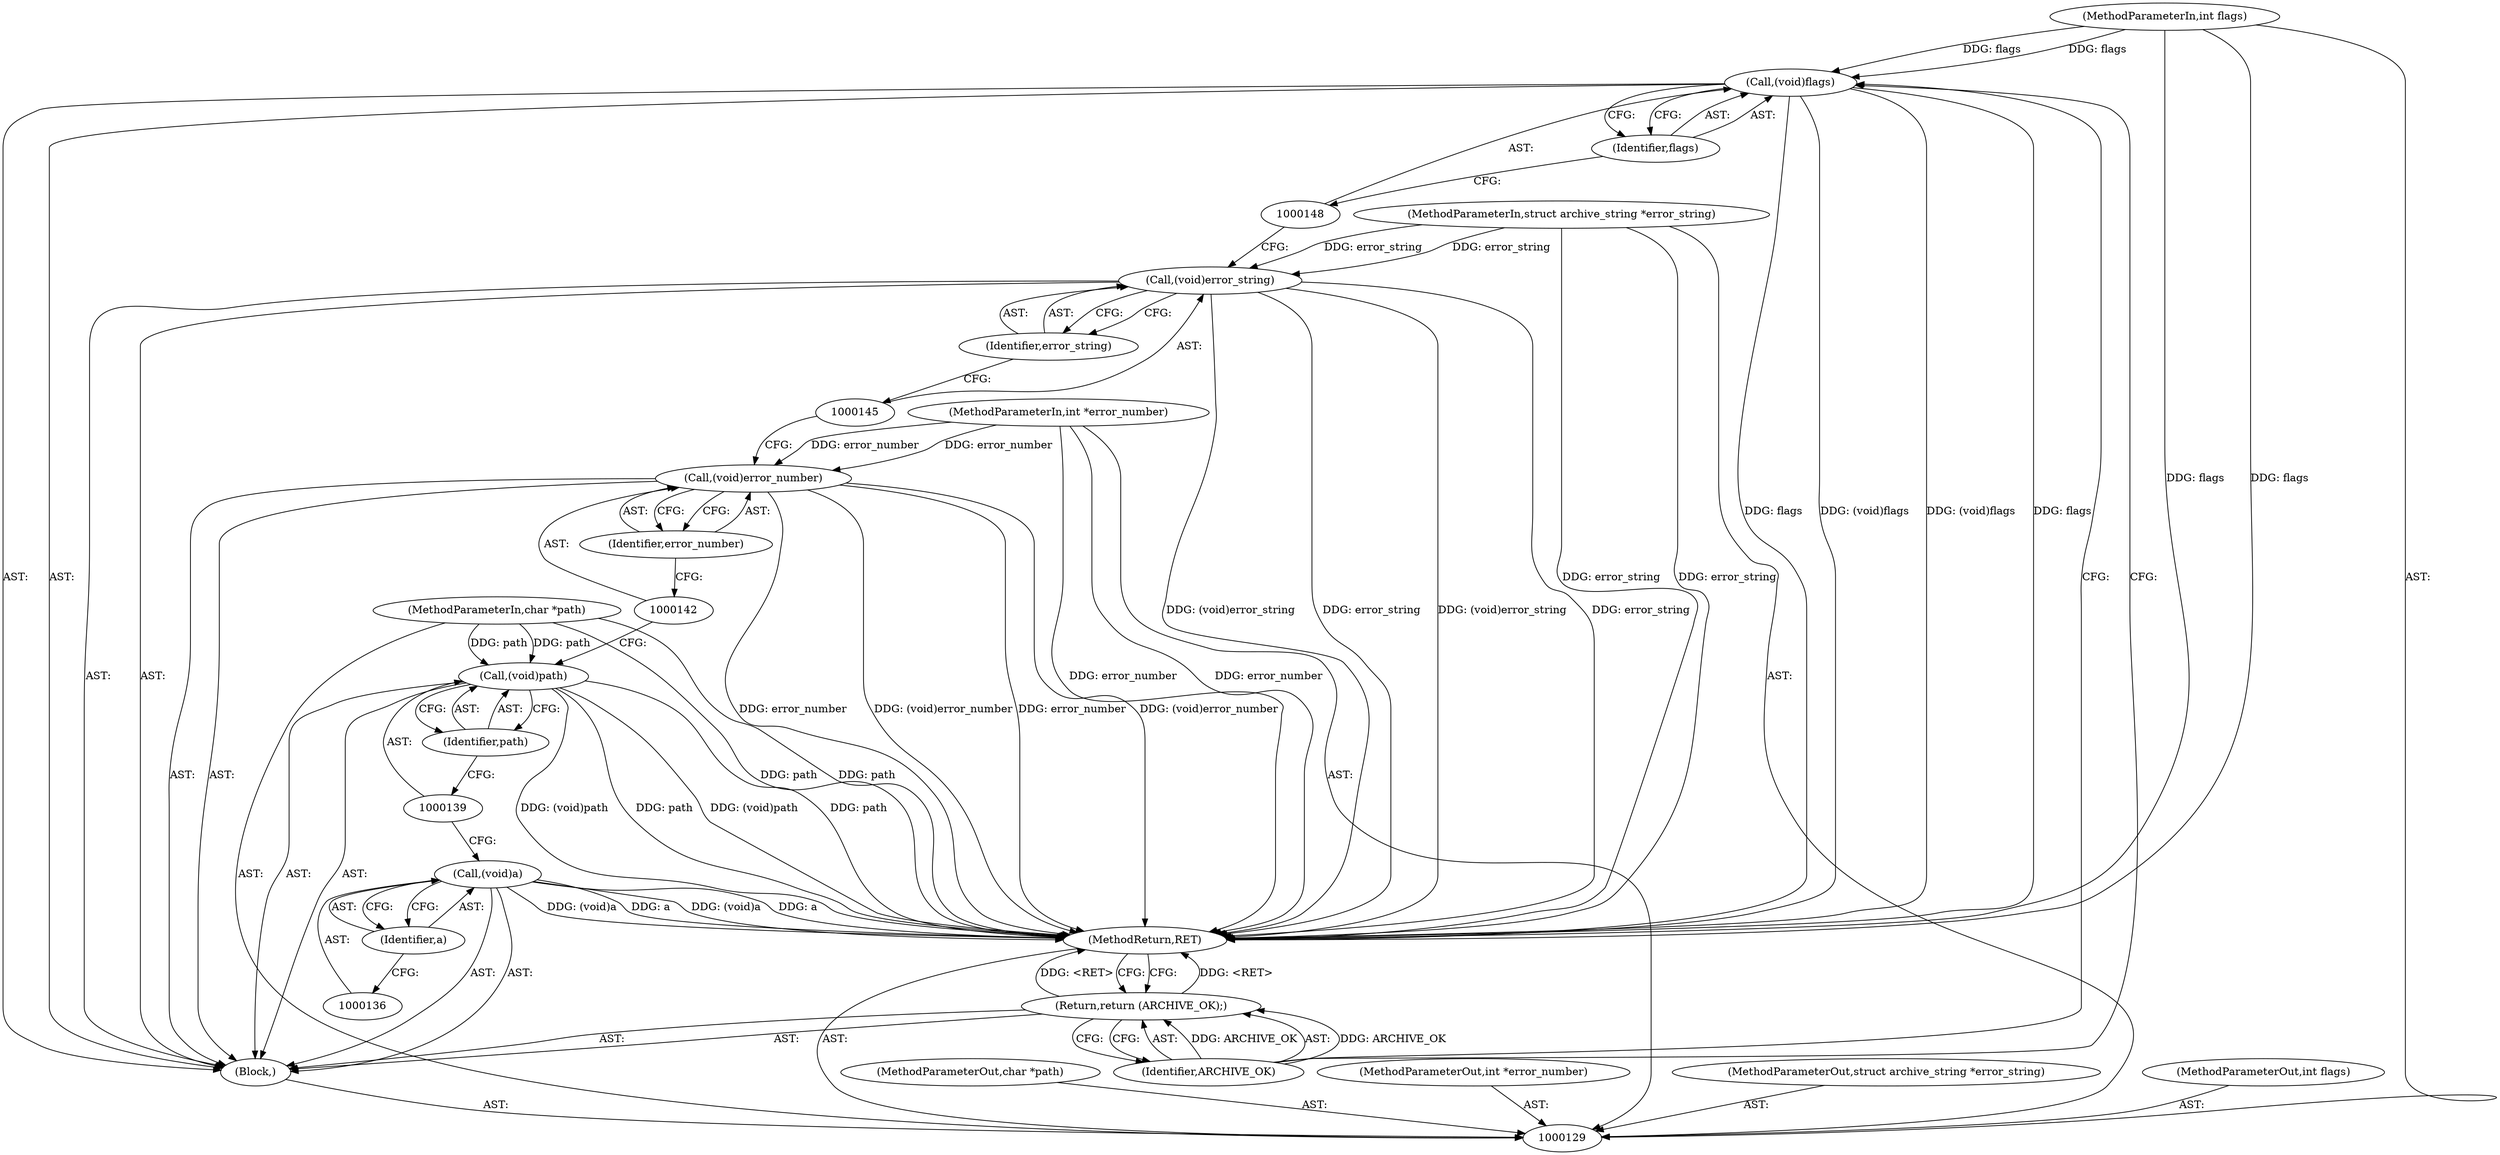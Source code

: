 digraph "0_libarchive_dfd6b54ce33960e420fb206d8872fb759b577ad9" {
"1000147" [label="(Call,(void)flags)"];
"1000149" [label="(Identifier,flags)"];
"1000151" [label="(Identifier,ARCHIVE_OK)"];
"1000150" [label="(Return,return (ARCHIVE_OK);)"];
"1000152" [label="(MethodReturn,RET)"];
"1000130" [label="(MethodParameterIn,char *path)"];
"1000165" [label="(MethodParameterOut,char *path)"];
"1000131" [label="(MethodParameterIn,int *error_number)"];
"1000166" [label="(MethodParameterOut,int *error_number)"];
"1000132" [label="(MethodParameterIn,struct archive_string *error_string)"];
"1000167" [label="(MethodParameterOut,struct archive_string *error_string)"];
"1000133" [label="(MethodParameterIn,int flags)"];
"1000168" [label="(MethodParameterOut,int flags)"];
"1000134" [label="(Block,)"];
"1000135" [label="(Call,(void)a)"];
"1000137" [label="(Identifier,a)"];
"1000138" [label="(Call,(void)path)"];
"1000140" [label="(Identifier,path)"];
"1000141" [label="(Call,(void)error_number)"];
"1000143" [label="(Identifier,error_number)"];
"1000144" [label="(Call,(void)error_string)"];
"1000146" [label="(Identifier,error_string)"];
"1000147" -> "1000134"  [label="AST: "];
"1000147" -> "1000149"  [label="CFG: "];
"1000148" -> "1000147"  [label="AST: "];
"1000149" -> "1000147"  [label="AST: "];
"1000151" -> "1000147"  [label="CFG: "];
"1000147" -> "1000152"  [label="DDG: flags"];
"1000147" -> "1000152"  [label="DDG: (void)flags"];
"1000133" -> "1000147"  [label="DDG: flags"];
"1000149" -> "1000147"  [label="AST: "];
"1000149" -> "1000148"  [label="CFG: "];
"1000147" -> "1000149"  [label="CFG: "];
"1000151" -> "1000150"  [label="AST: "];
"1000151" -> "1000147"  [label="CFG: "];
"1000150" -> "1000151"  [label="CFG: "];
"1000151" -> "1000150"  [label="DDG: ARCHIVE_OK"];
"1000150" -> "1000134"  [label="AST: "];
"1000150" -> "1000151"  [label="CFG: "];
"1000151" -> "1000150"  [label="AST: "];
"1000152" -> "1000150"  [label="CFG: "];
"1000150" -> "1000152"  [label="DDG: <RET>"];
"1000151" -> "1000150"  [label="DDG: ARCHIVE_OK"];
"1000152" -> "1000129"  [label="AST: "];
"1000152" -> "1000150"  [label="CFG: "];
"1000130" -> "1000152"  [label="DDG: path"];
"1000138" -> "1000152"  [label="DDG: path"];
"1000138" -> "1000152"  [label="DDG: (void)path"];
"1000144" -> "1000152"  [label="DDG: (void)error_string"];
"1000144" -> "1000152"  [label="DDG: error_string"];
"1000147" -> "1000152"  [label="DDG: flags"];
"1000147" -> "1000152"  [label="DDG: (void)flags"];
"1000133" -> "1000152"  [label="DDG: flags"];
"1000135" -> "1000152"  [label="DDG: (void)a"];
"1000135" -> "1000152"  [label="DDG: a"];
"1000141" -> "1000152"  [label="DDG: error_number"];
"1000141" -> "1000152"  [label="DDG: (void)error_number"];
"1000131" -> "1000152"  [label="DDG: error_number"];
"1000132" -> "1000152"  [label="DDG: error_string"];
"1000150" -> "1000152"  [label="DDG: <RET>"];
"1000130" -> "1000129"  [label="AST: "];
"1000130" -> "1000152"  [label="DDG: path"];
"1000130" -> "1000138"  [label="DDG: path"];
"1000165" -> "1000129"  [label="AST: "];
"1000131" -> "1000129"  [label="AST: "];
"1000131" -> "1000152"  [label="DDG: error_number"];
"1000131" -> "1000141"  [label="DDG: error_number"];
"1000166" -> "1000129"  [label="AST: "];
"1000132" -> "1000129"  [label="AST: "];
"1000132" -> "1000152"  [label="DDG: error_string"];
"1000132" -> "1000144"  [label="DDG: error_string"];
"1000167" -> "1000129"  [label="AST: "];
"1000133" -> "1000129"  [label="AST: "];
"1000133" -> "1000152"  [label="DDG: flags"];
"1000133" -> "1000147"  [label="DDG: flags"];
"1000168" -> "1000129"  [label="AST: "];
"1000134" -> "1000129"  [label="AST: "];
"1000135" -> "1000134"  [label="AST: "];
"1000138" -> "1000134"  [label="AST: "];
"1000141" -> "1000134"  [label="AST: "];
"1000144" -> "1000134"  [label="AST: "];
"1000147" -> "1000134"  [label="AST: "];
"1000150" -> "1000134"  [label="AST: "];
"1000135" -> "1000134"  [label="AST: "];
"1000135" -> "1000137"  [label="CFG: "];
"1000136" -> "1000135"  [label="AST: "];
"1000137" -> "1000135"  [label="AST: "];
"1000139" -> "1000135"  [label="CFG: "];
"1000135" -> "1000152"  [label="DDG: (void)a"];
"1000135" -> "1000152"  [label="DDG: a"];
"1000137" -> "1000135"  [label="AST: "];
"1000137" -> "1000136"  [label="CFG: "];
"1000135" -> "1000137"  [label="CFG: "];
"1000138" -> "1000134"  [label="AST: "];
"1000138" -> "1000140"  [label="CFG: "];
"1000139" -> "1000138"  [label="AST: "];
"1000140" -> "1000138"  [label="AST: "];
"1000142" -> "1000138"  [label="CFG: "];
"1000138" -> "1000152"  [label="DDG: path"];
"1000138" -> "1000152"  [label="DDG: (void)path"];
"1000130" -> "1000138"  [label="DDG: path"];
"1000140" -> "1000138"  [label="AST: "];
"1000140" -> "1000139"  [label="CFG: "];
"1000138" -> "1000140"  [label="CFG: "];
"1000141" -> "1000134"  [label="AST: "];
"1000141" -> "1000143"  [label="CFG: "];
"1000142" -> "1000141"  [label="AST: "];
"1000143" -> "1000141"  [label="AST: "];
"1000145" -> "1000141"  [label="CFG: "];
"1000141" -> "1000152"  [label="DDG: error_number"];
"1000141" -> "1000152"  [label="DDG: (void)error_number"];
"1000131" -> "1000141"  [label="DDG: error_number"];
"1000143" -> "1000141"  [label="AST: "];
"1000143" -> "1000142"  [label="CFG: "];
"1000141" -> "1000143"  [label="CFG: "];
"1000144" -> "1000134"  [label="AST: "];
"1000144" -> "1000146"  [label="CFG: "];
"1000145" -> "1000144"  [label="AST: "];
"1000146" -> "1000144"  [label="AST: "];
"1000148" -> "1000144"  [label="CFG: "];
"1000144" -> "1000152"  [label="DDG: (void)error_string"];
"1000144" -> "1000152"  [label="DDG: error_string"];
"1000132" -> "1000144"  [label="DDG: error_string"];
"1000146" -> "1000144"  [label="AST: "];
"1000146" -> "1000145"  [label="CFG: "];
"1000144" -> "1000146"  [label="CFG: "];
}

